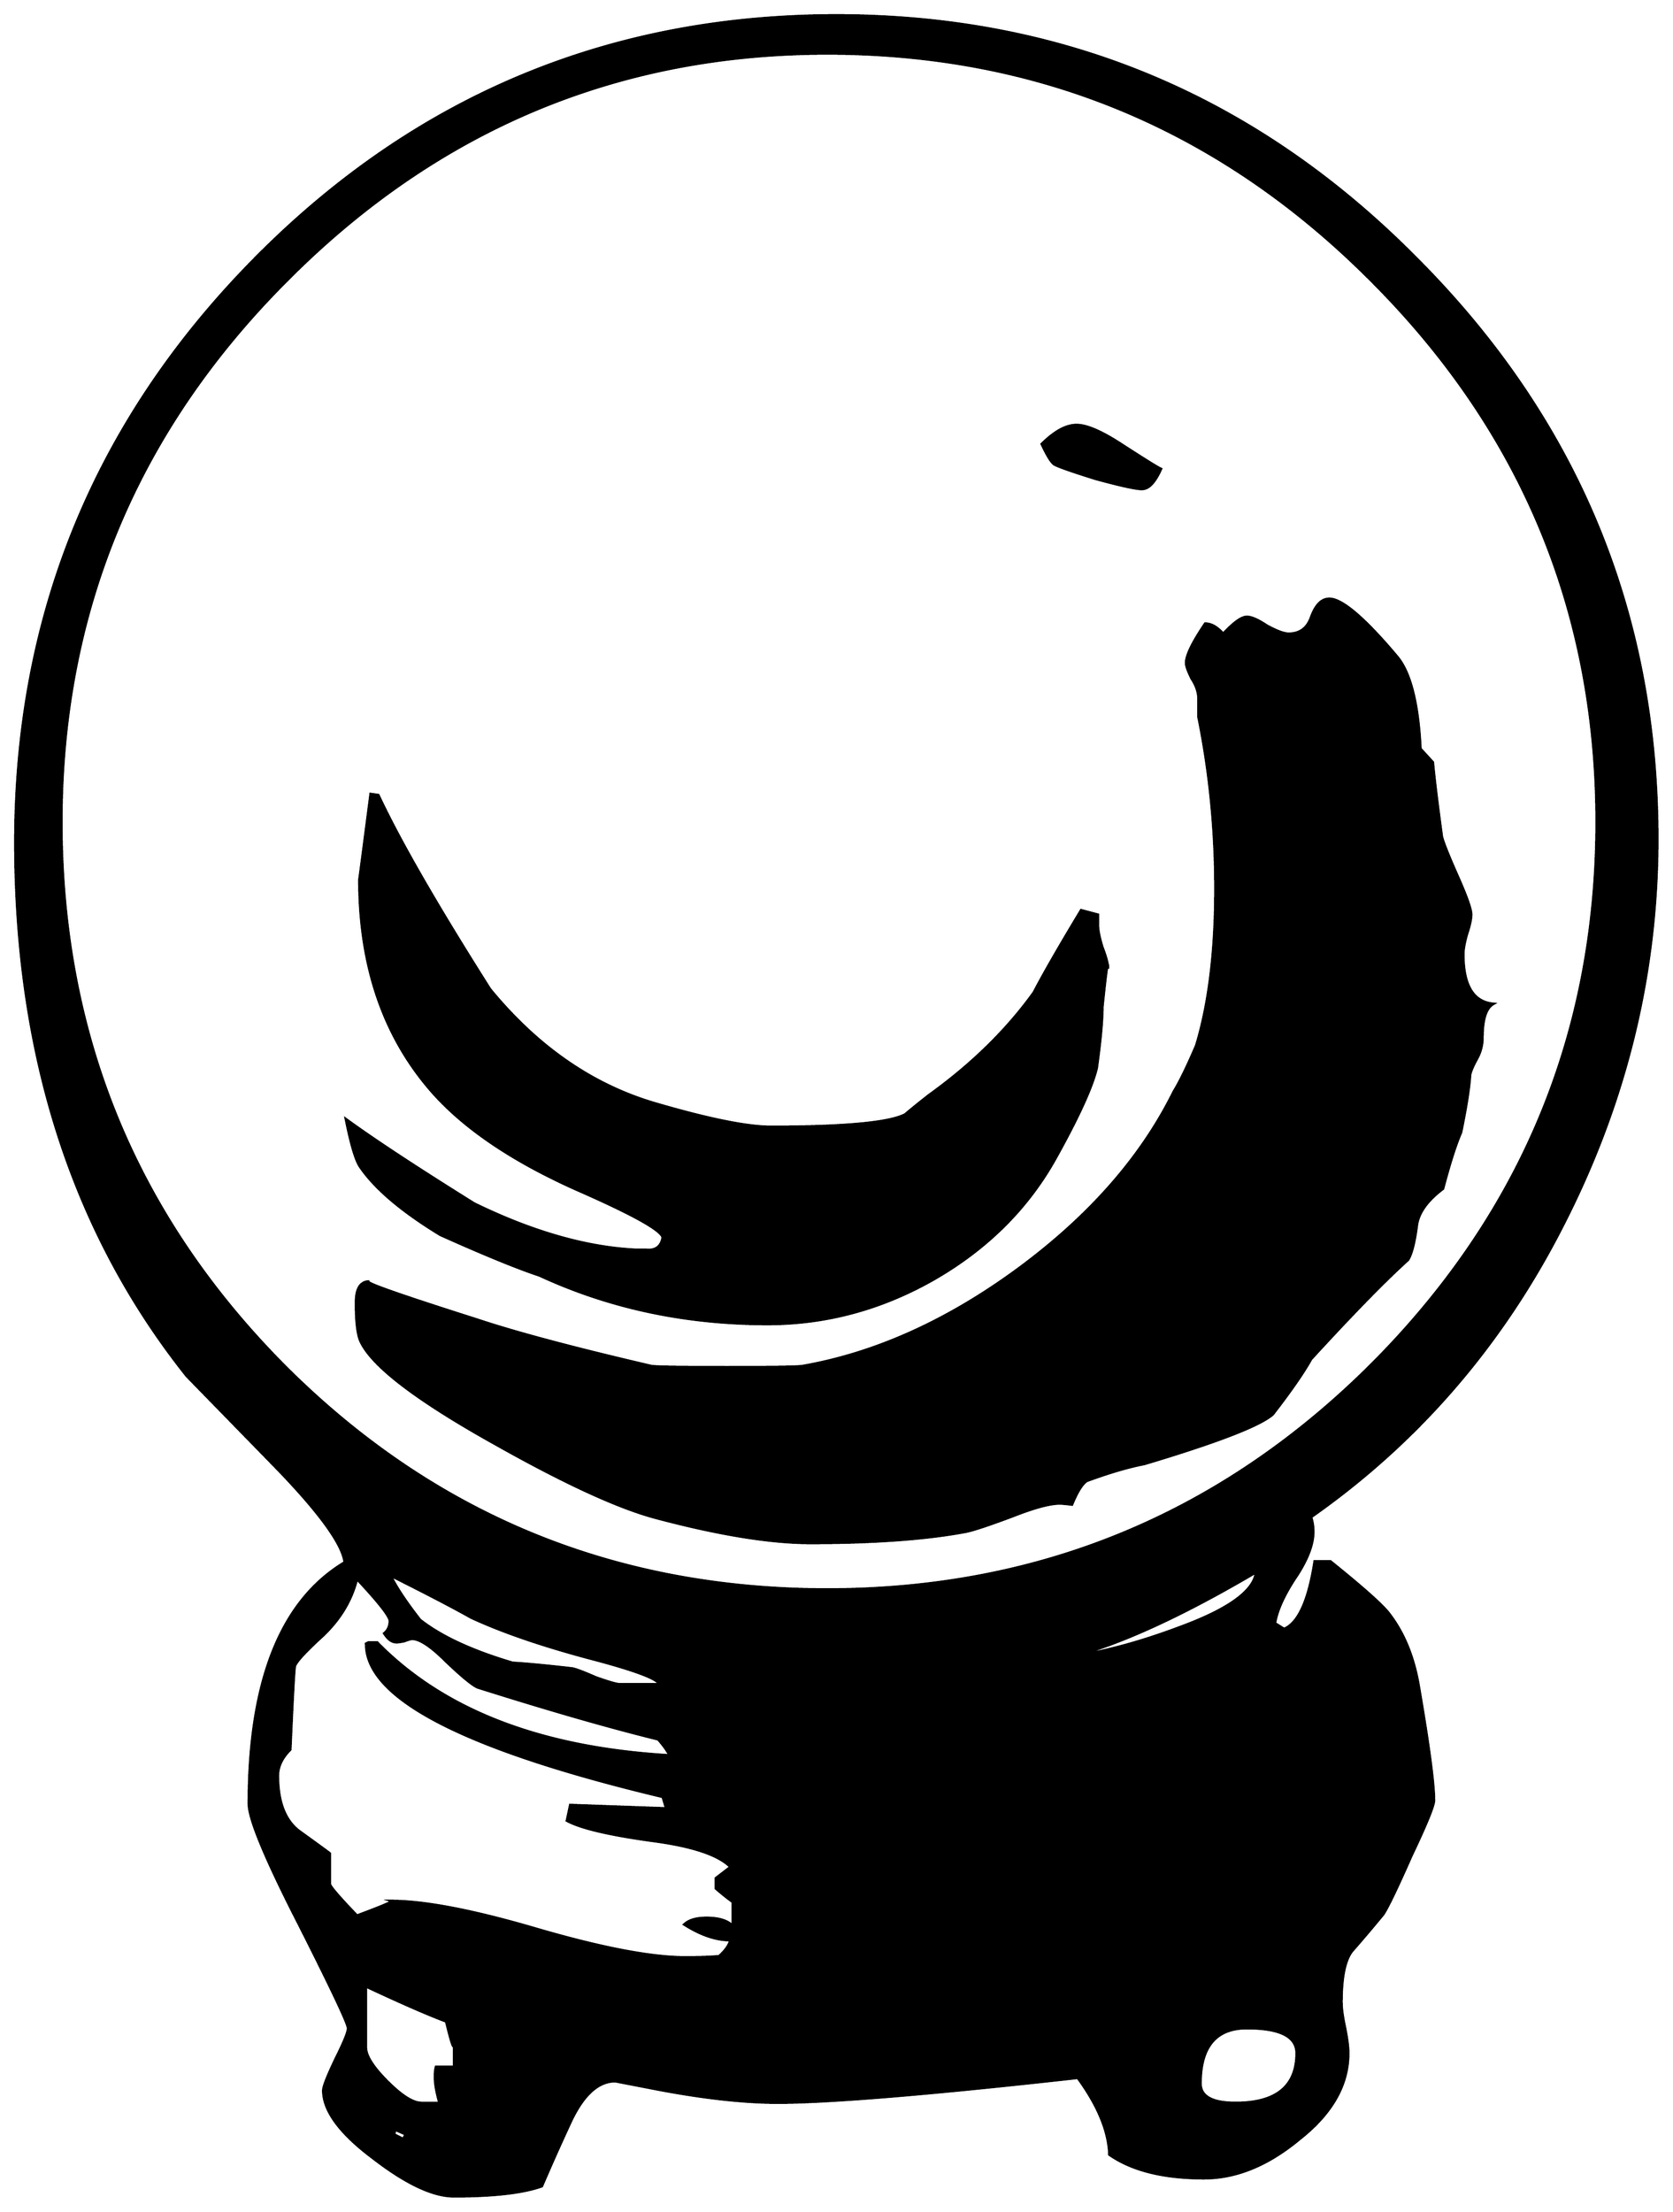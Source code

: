 


\begin{tikzpicture}[y=0.80pt, x=0.80pt, yscale=-1.0, xscale=1.0, inner sep=0pt, outer sep=0pt]
\begin{scope}[shift={(100.0,1706.0)},nonzero rule]
  \path[draw=.,fill=.,line width=1.600pt] (1538.0,-819.0) ..
    controls (1538.0,-701.0) and (1510.667,-588.0) ..
    (1456.0,-480.0) .. controls (1402.0,-372.667) and
    (1327.0,-285.333) .. (1231.0,-218.0) .. controls
    (1232.333,-214.0) and (1233.0,-209.667) .. (1233.0,-205.0) ..
    controls (1233.0,-194.333) and (1228.333,-181.667) ..
    (1219.0,-167.0) .. controls (1207.667,-150.333) and
    (1201.0,-136.0) .. (1199.0,-124.0) -- (1207.0,-119.0) ..
    controls (1219.667,-124.333) and (1228.667,-144.333) ..
    (1234.0,-179.0) -- (1248.0,-179.0) .. controls
    (1275.333,-157.0) and (1292.333,-142.0) .. (1299.0,-134.0) ..
    controls (1312.333,-117.333) and (1321.333,-96.333) ..
    (1326.0,-71.0) .. controls (1335.333,-17.0) and (1340.0,17.667)
    .. (1340.0,33.0) .. controls (1340.0,37.667) and (1333.333,54.0)
    .. (1320.0,82.0) .. controls (1307.333,110.667) and
    (1299.0,128.0) .. (1295.0,134.0) .. controls (1285.667,145.333)
    and (1276.333,156.333) .. (1267.0,167.0) .. controls
    (1261.0,175.0) and (1258.0,190.0) .. (1258.0,212.0) ..
    controls (1258.0,217.333) and (1259.0,224.667) .. (1261.0,234.0)
    .. controls (1263.0,244.0) and (1264.0,251.667) ..
    (1264.0,257.0) .. controls (1264.0,285.0) and (1249.667,310.333)
    .. (1221.0,333.0) .. controls (1193.0,356.333) and
    (1164.667,368.0) .. (1136.0,368.0) .. controls (1100.0,368.0)
    and (1072.0,361.0) .. (1052.0,347.0) .. controls
    (1051.333,326.333) and (1042.0,303.667) .. (1024.0,279.0) ..
    controls (892.667,293.667) and (804.0,301.0) .. (758.0,301.0) ..
    controls (726.667,301.0) and (689.0,296.667) .. (645.0,288.0) ..
    controls (624.333,284.0) and (614.0,282.0) .. (614.0,282.0) ..
    controls (598.667,282.0) and (585.333,294.333) .. (574.0,319.0) ..
    controls (565.333,337.667) and (557.0,356.333) .. (549.0,375.0) ..
    controls (532.333,381.0) and (506.333,384.0) .. (471.0,384.0) ..
    controls (452.333,384.0) and (428.333,372.667) .. (399.0,350.0) ..
    controls (369.667,328.0) and (355.0,308.0) .. (355.0,290.0) ..
    controls (355.0,286.667) and (358.667,277.333) .. (366.0,262.0) ..
    controls (373.333,247.333) and (377.0,238.333) .. (377.0,235.0) ..
    controls (377.0,231.0) and (362.333,200.0) .. (333.0,142.0) ..
    controls (303.667,84.667) and (289.0,49.333) .. (289.0,36.0) ..
    controls (289.0,-72.667) and (317.333,-144.0) .. (374.0,-178.0)
    .. controls (372.0,-194.0) and (352.0,-221.667) ..
    (314.0,-261.0) .. controls (287.333,-288.333) and (260.667,-315.667)
    .. (234.0,-343.0) .. controls (132.667,-470.333) and
    (82.0,-628.0) .. (82.0,-816.0) .. controls (82.0,-1018.0)
    and (153.0,-1190.667) .. (295.0,-1334.0) .. controls
    (437.0,-1477.333) and (608.667,-1549.0) .. (810.0,-1549.0) ..
    controls (1010.667,-1549.0) and (1182.0,-1477.333) ..
    (1324.0,-1334.0) .. controls (1466.667,-1191.333) and
    (1538.0,-1019.667) .. (1538.0,-819.0) -- cycle(1484.0,-834.0)
    .. controls (1484.0,-1021.333) and (1417.0,-1181.667) ..
    (1283.0,-1315.0) .. controls (1149.667,-1448.333) and
    (989.333,-1515.0) .. (802.0,-1515.0) .. controls
    (616.0,-1515.0) and (456.333,-1448.0) .. (323.0,-1314.0) ..
    controls (189.667,-1180.667) and (123.0,-1020.667) ..
    (123.0,-834.0) .. controls (123.0,-645.333) and (189.0,-484.667)
    .. (321.0,-352.0) .. controls (453.0,-220.0) and
    (613.333,-154.0) .. (802.0,-154.0) .. controls (990.0,-154.0)
    and (1150.667,-220.333) .. (1284.0,-353.0) .. controls
    (1417.333,-486.333) and (1484.0,-646.667) .. (1484.0,-834.0) --
    cycle(1182.0,-169.0) .. controls (1118.667,-131.667) and
    (1065.333,-107.0) .. (1022.0,-95.0) .. controls (1050.667,-99.667)
    and (1081.0,-108.0) .. (1113.0,-120.0) .. controls
    (1157.0,-136.0) and (1180.0,-152.333) .. (1182.0,-169.0) --
    cycle(1218.0,257.0) .. controls (1218.0,242.333) and
    (1203.333,235.0) .. (1174.0,235.0) .. controls (1146.667,235.0)
    and (1133.0,251.333) .. (1133.0,284.0) .. controls
    (1133.0,295.333) and (1143.333,301.0) .. (1164.0,301.0) ..
    controls (1200.0,301.0) and (1218.0,286.333) .. (1218.0,257.0)
    -- cycle(653.0,-70.0) .. controls (651.0,-74.667) and
    (632.667,-81.667) .. (598.0,-91.0) .. controls (552.0,-103.0)
    and (514.667,-115.667) .. (486.0,-129.0) .. controls
    (470.667,-137.667) and (447.0,-150.0) .. (415.0,-166.0) ..
    controls (420.333,-155.333) and (429.0,-142.333) .. (441.0,-127.0)
    .. controls (459.667,-112.333) and (487.0,-99.667) ..
    (523.0,-89.0) .. controls (535.0,-88.333) and (552.667,-86.667) ..
    (576.0,-84.0) .. controls (579.333,-83.333) and (586.333,-80.667) ..
    (597.0,-76.0) .. controls (608.333,-72.0) and (615.333,-70.0) ..
    (618.0,-70.0) -- (653.0,-70.0) -- cycle(718.0,144.0) --
    (718.0,123.0) .. controls (713.333,119.667) and (708.333,115.667) ..
    (703.0,111.0) -- (703.0,102.0) -- (716.0,92.0) .. controls
    (705.333,81.333) and (682.333,73.667) .. (647.0,69.0) .. controls
    (608.333,63.667) and (583.0,57.667) .. (571.0,51.0) --
    (574.0,37.0) -- (659.0,40.0) -- (656.0,30.0) .. controls
    (480.0,-12.0) and (392.333,-57.333) .. (393.0,-106.0) --
    (395.0,-107.0) -- (403.0,-107.0) .. controls (461.667,-47.0)
    and (548.0,-13.667) .. (662.0,-7.0) .. controls (660.0,-11.0)
    and (656.667,-15.667) .. (652.0,-21.0) .. controls (608.667,-31.667)
    and (555.333,-47.0) .. (492.0,-67.0) .. controls (487.333,-69.0)
    and (478.0,-76.667) .. (464.0,-90.0) .. controls
    (450.667,-103.333) and (440.667,-110.0) .. (434.0,-110.0) ..
    controls (432.667,-110.0) and (430.333,-109.333) .. (427.0,-108.0)
    .. controls (423.667,-107.333) and (421.333,-107.0) ..
    (420.0,-107.0) .. controls (416.0,-107.0) and (412.333,-109.667)
    .. (409.0,-115.0) .. controls (412.333,-117.667) and
    (414.0,-121.333) .. (414.0,-126.0) .. controls (414.0,-130.0)
    and (404.333,-142.333) .. (385.0,-163.0) .. controls
    (380.333,-144.333) and (370.333,-127.667) .. (355.0,-113.0) ..
    controls (339.667,-99.0) and (331.333,-90.0) .. (330.0,-86.0) ..
    controls (329.333,-82.667) and (328.0,-58.0) .. (326.0,-12.0) ..
    controls (318.667,-4.667) and (315.0,3.0) .. (315.0,11.0) ..
    controls (315.0,35.0) and (321.667,51.667) .. (335.0,61.0) ..
    controls (351.667,73.0) and (360.333,79.333) .. (361.0,80.0) ..
    controls (361.0,80.0) and (361.0,89.0) .. (361.0,107.0) ..
    controls (361.0,109.0) and (369.0,118.333) .. (385.0,135.0) ..
    controls (408.333,126.333) and (418.333,122.0) .. (415.0,122.0) ..
    controls (445.0,122.0) and (488.333,130.333) .. (545.0,147.0) ..
    controls (602.333,163.667) and (646.0,172.0) .. (676.0,172.0) ..
    controls (688.667,172.0) and (698.667,171.667) .. (706.0,171.0) ..
    controls (711.333,166.333) and (714.667,161.667) .. (716.0,157.0) ..
    controls (703.333,157.0) and (689.667,152.333) .. (675.0,143.0) ..
    controls (679.0,139.0) and (685.667,137.0) .. (695.0,137.0) ..
    controls (705.667,137.0) and (713.333,139.333) .. (718.0,144.0) --
    cycle(471.0,269.0) -- (471.0,249.0) .. controls
    (471.0,255.0) and (468.667,248.333) .. (464.0,229.0) .. controls
    (448.0,223.0) and (424.333,212.667) .. (393.0,198.0) --
    (393.0,252.0) .. controls (393.0,259.333) and (399.333,269.333) ..
    (412.0,282.0) .. controls (424.667,294.667) and (434.667,301.0) ..
    (442.0,301.0) -- (458.0,301.0) .. controls (455.333,291.667) and
    (454.0,284.0) .. (454.0,278.0) .. controls (454.0,274.0) and
    (454.333,271.0) .. (455.0,269.0) -- (471.0,269.0) --
    cycle(428.0,329.0) -- (419.0,325.0) -- (418.0,329.0) --
    (426.0,333.0) -- (428.0,329.0) -- cycle(1098.0,-1147.0) ..
    controls (1092.667,-1135.0) and (1087.0,-1129.0) ..
    (1081.0,-1129.0) .. controls (1075.667,-1129.0) and
    (1062.0,-1132.0) .. (1040.0,-1138.0) .. controls
    (1018.667,-1144.667) and (1006.333,-1149.0) .. (1003.0,-1151.0) ..
    controls (1000.333,-1153.0) and (996.667,-1159.0) ..
    (992.0,-1169.0) .. controls (1003.333,-1180.333) and
    (1013.667,-1186.0) .. (1023.0,-1186.0) .. controls
    (1031.667,-1186.0) and (1044.333,-1180.667) .. (1061.0,-1170.0) ..
    controls (1083.667,-1155.333) and (1096.0,-1147.667) ..
    (1098.0,-1147.0) -- cycle(1393.0,-673.0) .. controls
    (1386.333,-669.667) and (1383.0,-659.667) .. (1383.0,-643.0) ..
    controls (1383.0,-636.333) and (1381.333,-630.0) ..
    (1378.0,-624.0) .. controls (1374.667,-618.0) and
    (1372.667,-613.333) .. (1372.0,-610.0) .. controls
    (1371.333,-598.667) and (1368.667,-581.667) .. (1364.0,-559.0) ..
    controls (1359.333,-548.333) and (1354.0,-531.667) ..
    (1348.0,-509.0) .. controls (1334.667,-499.0) and
    (1327.0,-488.667) .. (1325.0,-478.0) .. controls
    (1323.0,-462.0) and (1320.333,-451.333) .. (1317.0,-446.0) ..
    controls (1296.333,-427.333) and (1267.667,-398.0) ..
    (1231.0,-358.0) .. controls (1224.333,-346.0) and
    (1213.0,-329.667) .. (1197.0,-309.0) .. controls
    (1185.667,-299.0) and (1147.667,-284.333) .. (1083.0,-265.0) ..
    controls (1069.0,-262.333) and (1052.0,-257.333) ..
    (1032.0,-250.0) .. controls (1028.0,-247.333) and
    (1023.667,-240.333) .. (1019.0,-229.0) .. controls
    (1013.667,-229.667) and (1010.0,-230.0) .. (1008.0,-230.0) ..
    controls (999.333,-230.0) and (985.667,-226.333) .. (967.0,-219.0)
    .. controls (945.667,-211.0) and (931.667,-206.333) ..
    (925.0,-205.0) .. controls (889.667,-198.333) and (843.667,-195.0)
    .. (787.0,-195.0) .. controls (751.667,-195.0) and
    (706.333,-202.333) .. (651.0,-217.0) .. controls (617.667,-225.667)
    and (569.667,-247.667) .. (507.0,-283.0) .. controls
    (437.667,-321.667) and (398.0,-352.0) .. (388.0,-374.0) ..
    controls (385.333,-380.0) and (384.0,-391.333) .. (384.0,-408.0)
    .. controls (384.0,-420.667) and (388.0,-427.0) ..
    (396.0,-427.0) .. controls (388.667,-427.0) and (420.667,-415.667)
    .. (492.0,-393.0) .. controls (526.0,-381.667) and
    (577.333,-368.0) .. (646.0,-352.0) .. controls (650.667,-351.333)
    and (673.0,-351.0) .. (713.0,-351.0) .. controls
    (753.667,-351.0) and (776.0,-351.333) .. (780.0,-352.0) ..
    controls (844.667,-363.333) and (908.333,-392.0) .. (971.0,-438.0)
    .. controls (1034.333,-484.667) and (1080.333,-537.0) ..
    (1109.0,-595.0) .. controls (1114.333,-603.667) and
    (1121.0,-617.333) .. (1129.0,-636.0) .. controls
    (1140.333,-673.333) and (1146.0,-719.667) .. (1146.0,-775.0) ..
    controls (1146.0,-827.0) and (1141.0,-877.667) ..
    (1131.0,-927.0) .. controls (1131.0,-927.0) and
    (1131.0,-932.333) .. (1131.0,-943.0) .. controls
    (1131.0,-949.0) and (1129.0,-955.0) .. (1125.0,-961.0) ..
    controls (1121.667,-967.667) and (1120.0,-972.333) ..
    (1120.0,-975.0) .. controls (1120.0,-981.667) and
    (1125.667,-993.333) .. (1137.0,-1010.0) .. controls
    (1142.333,-1010.0) and (1147.667,-1007.0) .. (1153.0,-1001.0) ..
    controls (1162.333,-1011.0) and (1169.333,-1016.0) ..
    (1174.0,-1016.0) .. controls (1178.0,-1016.0) and
    (1184.0,-1013.333) .. (1192.0,-1008.0) .. controls
    (1200.667,-1003.333) and (1207.0,-1001.0) .. (1211.0,-1001.0) ..
    controls (1221.0,-1001.0) and (1227.667,-1006.0) ..
    (1231.0,-1016.0) .. controls (1235.0,-1026.667) and
    (1240.333,-1032.0) .. (1247.0,-1032.0) .. controls
    (1258.333,-1032.0) and (1278.333,-1015.0) .. (1307.0,-981.0) ..
    controls (1319.0,-967.0) and (1326.0,-939.667) ..
    (1328.0,-899.0) -- (1339.0,-887.0) .. controls
    (1340.333,-872.333) and (1343.0,-850.333) .. (1347.0,-821.0) ..
    controls (1348.333,-815.667) and (1353.0,-804.0) ..
    (1361.0,-786.0) .. controls (1369.0,-768.0) and
    (1373.0,-756.667) .. (1373.0,-752.0) .. controls
    (1373.0,-748.0) and (1371.667,-742.0) .. (1369.0,-734.0) ..
    controls (1367.0,-726.667) and (1366.0,-721.0) ..
    (1366.0,-717.0) .. controls (1366.0,-689.0) and
    (1375.0,-674.333) .. (1393.0,-673.0) -- cycle(1051.0,-704.0)
    .. controls (1051.0,-714.0) and (1049.333,-702.667) ..
    (1046.0,-670.0) .. controls (1046.0,-658.0) and
    (1044.333,-640.0) .. (1041.0,-616.0) .. controls
    (1037.0,-599.333) and (1025.0,-573.0) .. (1005.0,-537.0) ..
    controls (980.333,-492.333) and (944.333,-456.333) .. (897.0,-429.0)
    .. controls (850.333,-402.333) and (801.0,-389.0) ..
    (749.0,-389.0) .. controls (676.333,-389.0) and (609.0,-403.333)
    .. (547.0,-432.0) .. controls (527.0,-438.667) and
    (497.667,-450.667) .. (459.0,-468.0) .. controls (425.0,-488.667)
    and (401.333,-508.667) .. (388.0,-528.0) .. controls
    (384.0,-533.333) and (379.667,-547.667) .. (375.0,-571.0) ..
    controls (399.667,-553.0) and (437.667,-528.0) .. (489.0,-496.0)
    .. controls (541.0,-470.667) and (589.0,-457.0) ..
    (633.0,-455.0) -- (642.0,-455.0) .. controls (650.0,-454.333)
    and (654.667,-458.0) .. (656.0,-466.0) .. controls
    (654.0,-472.667) and (628.667,-486.667) .. (580.0,-508.0) ..
    controls (524.667,-532.667) and (482.667,-560.667) .. (454.0,-592.0)
    .. controls (409.333,-641.333) and (387.0,-705.0) ..
    (387.0,-783.0) .. controls (387.0,-782.333) and (390.333,-807.667)
    .. (397.0,-859.0) -- (404.0,-858.0) .. controls
    (422.667,-818.0) and (455.667,-760.667) .. (503.0,-686.0) ..
    controls (545.667,-634.0) and (595.333,-600.0) .. (652.0,-584.0)
    .. controls (698.0,-570.667) and (731.333,-564.0) ..
    (752.0,-564.0) .. controls (817.333,-564.0) and (857.0,-567.667)
    .. (871.0,-575.0) .. controls (875.667,-579.0) and
    (882.667,-584.667) .. (892.0,-592.0) .. controls (930.0,-619.333)
    and (961.0,-649.667) .. (985.0,-683.0) .. controls
    (993.667,-699.667) and (1007.667,-724.0) .. (1027.0,-756.0) --
    (1042.0,-752.0) -- (1042.0,-743.0) .. controls
    (1042.0,-738.333) and (1043.333,-731.667) .. (1046.0,-723.0) ..
    controls (1049.333,-714.333) and (1051.0,-708.0) ..
    (1051.0,-704.0) -- cycle;
\end{scope}

\end{tikzpicture}

